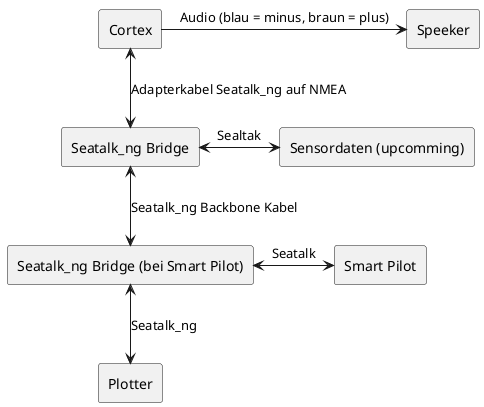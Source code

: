 @startuml cortex_network
skinparam shadowing false
skinparam componentStyle rectangle

[Cortex] as CORTEX
[Seatalk_ng Bridge] as SEATALK_NG_BRIDGE_C
[Seatalk_ng Bridge (bei Smart Pilot)] as SEATALK_NG_BRIDGE
[Plotter] as PLOTTER
[Smart Pilot] as SMART_PILOT
[Sensordaten (upcomming)] as SENSOR_DATA

CORTEX <-down-> SEATALK_NG_BRIDGE_C: Adapterkabel Seatalk_ng auf NMEA
SEATALK_NG_BRIDGE_C <-down-> SEATALK_NG_BRIDGE: Seatalk_ng Backbone Kabel
SEATALK_NG_BRIDGE_C <-right-> SENSOR_DATA: Sealtak
SEATALK_NG_BRIDGE <-down-> PLOTTER: Seatalk_ng
SEATALK_NG_BRIDGE <-right-> SMART_PILOT: Seatalk
CORTEX -right-> [Speeker]: Audio (blau = minus, braun = plus)

@enduml

-------------------------------------

@startuml antenna_network
skinparam shadowing false
skinparam componentStyle rectangle

[Cortex] as CORTEX
[AV 205] as AV_205
[AV 302] as AV_302
[Radio] as RADIO
[Navtex] as NAVTEX
[Antenne] as ANTENNA

ANTENNA <-right-> CORTEX: RG58U
CORTEX -down-> AV_205: BNC (case 1, pref)
AV_205 -down-> RADIO: BNC to Koax
AV_205 -right-> NAVTEX: BNC


CORTEX -right-> AV_302: BNC (case 2)
AV_302 -down-> AV_205: BNC

@enduml

-------------------------------------

@startuml sensordata
skinparam shadowing false
skinparam componentStyle rectangle

[Raymarine RF-Base] as RFB
[Raymarine Autohelm an Skippertisch] as AUTOPLT
[Niedergang Geräte] as NIEDERGANG
[Autopilot Fernbedienung] as RF
[Seatalk 2 NMEA Bride] as S2N
[Multiklemme] as MULTI
[Navtex] as NAVTEX

RFB -down- AUTOPLT: Seatalk
AUTOPLT - unknown: Seatalk
S2N -up- AUTOPLT: Seatalk
S2N - NIEDERGANG: Seatalk
RF - S2N: Seatalk
S2N -down- MULTI: NMEA 0183
MULTI -right- NAVTEX: Datenbus

@enduml